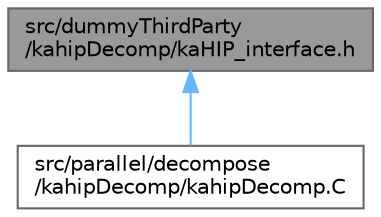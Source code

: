 digraph "src/dummyThirdParty/kahipDecomp/kaHIP_interface.h"
{
 // LATEX_PDF_SIZE
  bgcolor="transparent";
  edge [fontname=Helvetica,fontsize=10,labelfontname=Helvetica,labelfontsize=10];
  node [fontname=Helvetica,fontsize=10,shape=box,height=0.2,width=0.4];
  Node1 [id="Node000001",label="src/dummyThirdParty\l/kahipDecomp/kaHIP_interface.h",height=0.2,width=0.4,color="gray40", fillcolor="grey60", style="filled", fontcolor="black",tooltip=" "];
  Node1 -> Node2 [id="edge1_Node000001_Node000002",dir="back",color="steelblue1",style="solid",tooltip=" "];
  Node2 [id="Node000002",label="src/parallel/decompose\l/kahipDecomp/kahipDecomp.C",height=0.2,width=0.4,color="grey40", fillcolor="white", style="filled",URL="$kahipDecomp_8C.html",tooltip=" "];
}
